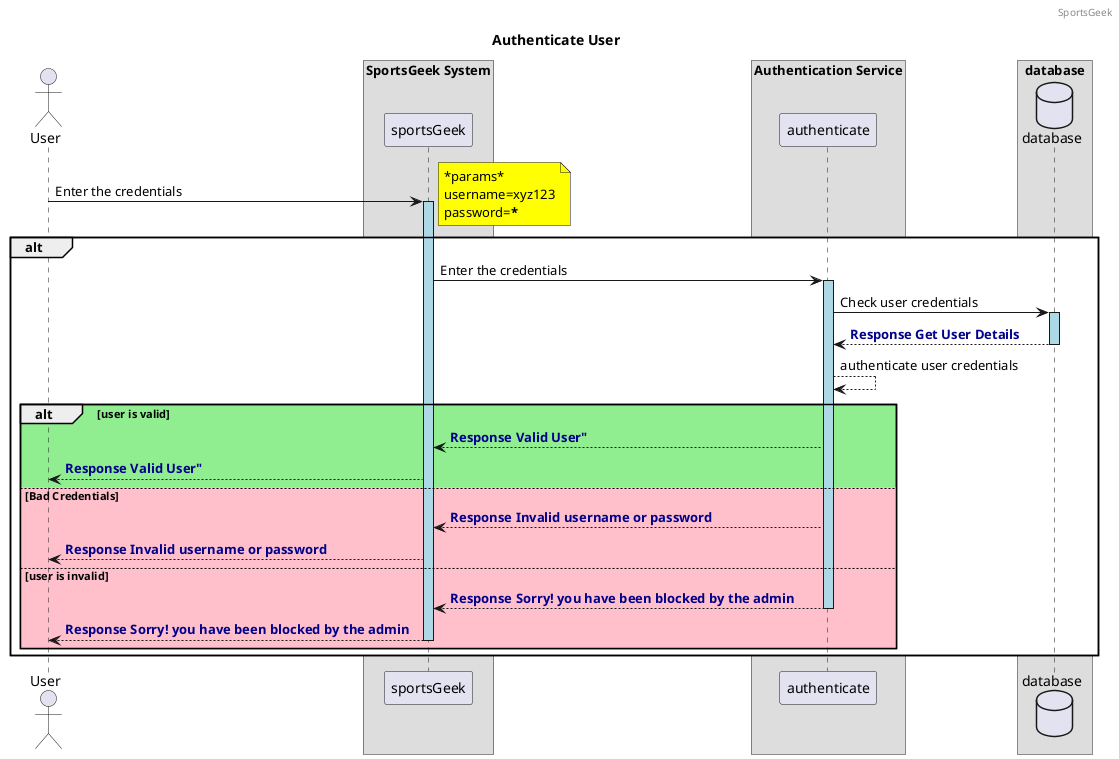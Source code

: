 @startuml
header SportsGeek
title Authenticate User
skinparam ParticipantPadding 10
skinparam BoxPadding 20
actor User
box "SportsGeek System"
 participant sportsGeek
end box
box "Authentication Service"
 participant authenticate
end box
box "database"
    database database
end box

User -> sportsGeek: Enter the credentials
activate sportsGeek #lightblue
note right #yellow
    *params*
    username=xyz123
    password=*****
    end note
alt #white
sportsGeek -> "authenticate" : Enter the credentials
activate authenticate #lightblue
    authenticate -> "database" : Check user credentials
activate "database" #lightblue
        "database" --> authenticate : <font color=darkblue><b>Response Get User Details
deactivate "database"
authenticate --> "authenticate" : authenticate user credentials
alt #lightgreen user is valid
"authenticate" --> "sportsGeek" : <font color=darkblue><b>Response Valid User"
"sportsGeek" --> User : <font color=darkblue><b>Response Valid User"
else #pink Bad Credentials
"authenticate" --> "sportsGeek" : <font color=darkblue><b>Response Invalid username or password
"sportsGeek" --> User : <font color=darkblue><b>Response Invalid username or password
else #pink user is invalid
"authenticate" --> "sportsGeek" : <font color=darkblue><b>Response Sorry! you have been blocked by the admin
deactivate "authenticate"
"sportsGeek" --> User : <font color=darkblue><b>Response Sorry! you have been blocked by the admin
deactivate "sportsGeek"
end alt
end alt
@enduml